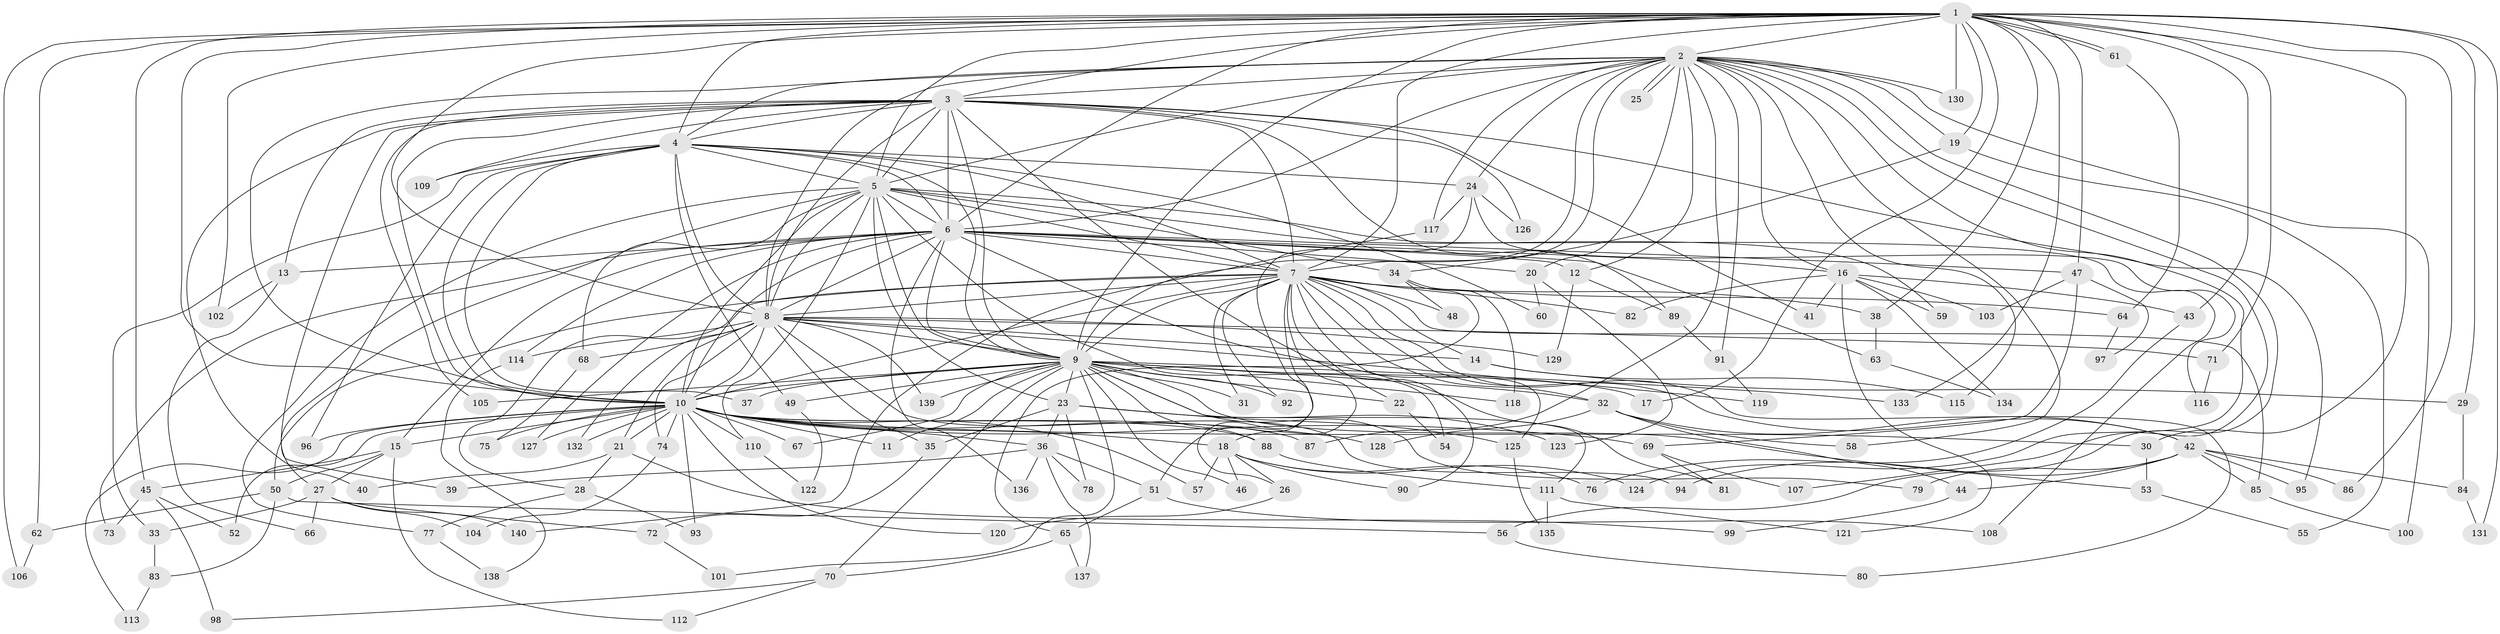 // Generated by graph-tools (version 1.1) at 2025/25/03/09/25 03:25:46]
// undirected, 140 vertices, 305 edges
graph export_dot {
graph [start="1"]
  node [color=gray90,style=filled];
  1;
  2;
  3;
  4;
  5;
  6;
  7;
  8;
  9;
  10;
  11;
  12;
  13;
  14;
  15;
  16;
  17;
  18;
  19;
  20;
  21;
  22;
  23;
  24;
  25;
  26;
  27;
  28;
  29;
  30;
  31;
  32;
  33;
  34;
  35;
  36;
  37;
  38;
  39;
  40;
  41;
  42;
  43;
  44;
  45;
  46;
  47;
  48;
  49;
  50;
  51;
  52;
  53;
  54;
  55;
  56;
  57;
  58;
  59;
  60;
  61;
  62;
  63;
  64;
  65;
  66;
  67;
  68;
  69;
  70;
  71;
  72;
  73;
  74;
  75;
  76;
  77;
  78;
  79;
  80;
  81;
  82;
  83;
  84;
  85;
  86;
  87;
  88;
  89;
  90;
  91;
  92;
  93;
  94;
  95;
  96;
  97;
  98;
  99;
  100;
  101;
  102;
  103;
  104;
  105;
  106;
  107;
  108;
  109;
  110;
  111;
  112;
  113;
  114;
  115;
  116;
  117;
  118;
  119;
  120;
  121;
  122;
  123;
  124;
  125;
  126;
  127;
  128;
  129;
  130;
  131;
  132;
  133;
  134;
  135;
  136;
  137;
  138;
  139;
  140;
  1 -- 2;
  1 -- 3;
  1 -- 4;
  1 -- 5;
  1 -- 6;
  1 -- 7;
  1 -- 8;
  1 -- 9;
  1 -- 10;
  1 -- 17;
  1 -- 19;
  1 -- 29;
  1 -- 30;
  1 -- 38;
  1 -- 43;
  1 -- 45;
  1 -- 47;
  1 -- 61;
  1 -- 61;
  1 -- 62;
  1 -- 71;
  1 -- 86;
  1 -- 102;
  1 -- 106;
  1 -- 130;
  1 -- 131;
  1 -- 133;
  2 -- 3;
  2 -- 4;
  2 -- 5;
  2 -- 6;
  2 -- 7;
  2 -- 8;
  2 -- 9;
  2 -- 10;
  2 -- 12;
  2 -- 16;
  2 -- 19;
  2 -- 20;
  2 -- 24;
  2 -- 25;
  2 -- 25;
  2 -- 56;
  2 -- 58;
  2 -- 87;
  2 -- 91;
  2 -- 100;
  2 -- 107;
  2 -- 115;
  2 -- 117;
  2 -- 124;
  2 -- 130;
  3 -- 4;
  3 -- 5;
  3 -- 6;
  3 -- 7;
  3 -- 8;
  3 -- 9;
  3 -- 10;
  3 -- 13;
  3 -- 39;
  3 -- 40;
  3 -- 41;
  3 -- 89;
  3 -- 90;
  3 -- 95;
  3 -- 105;
  3 -- 109;
  3 -- 126;
  4 -- 5;
  4 -- 6;
  4 -- 7;
  4 -- 8;
  4 -- 9;
  4 -- 10;
  4 -- 24;
  4 -- 33;
  4 -- 37;
  4 -- 49;
  4 -- 60;
  4 -- 96;
  4 -- 109;
  5 -- 6;
  5 -- 7;
  5 -- 8;
  5 -- 9;
  5 -- 10;
  5 -- 23;
  5 -- 27;
  5 -- 34;
  5 -- 54;
  5 -- 59;
  5 -- 68;
  5 -- 77;
  5 -- 108;
  5 -- 110;
  6 -- 7;
  6 -- 8;
  6 -- 9;
  6 -- 10;
  6 -- 12;
  6 -- 13;
  6 -- 15;
  6 -- 16;
  6 -- 20;
  6 -- 47;
  6 -- 63;
  6 -- 73;
  6 -- 81;
  6 -- 114;
  6 -- 127;
  6 -- 136;
  7 -- 8;
  7 -- 9;
  7 -- 10;
  7 -- 14;
  7 -- 18;
  7 -- 22;
  7 -- 28;
  7 -- 31;
  7 -- 32;
  7 -- 38;
  7 -- 42;
  7 -- 48;
  7 -- 50;
  7 -- 51;
  7 -- 64;
  7 -- 80;
  7 -- 82;
  7 -- 85;
  7 -- 92;
  7 -- 125;
  8 -- 9;
  8 -- 10;
  8 -- 14;
  8 -- 21;
  8 -- 35;
  8 -- 68;
  8 -- 71;
  8 -- 74;
  8 -- 94;
  8 -- 114;
  8 -- 119;
  8 -- 129;
  8 -- 132;
  8 -- 139;
  9 -- 10;
  9 -- 11;
  9 -- 17;
  9 -- 22;
  9 -- 23;
  9 -- 31;
  9 -- 32;
  9 -- 37;
  9 -- 46;
  9 -- 49;
  9 -- 53;
  9 -- 67;
  9 -- 70;
  9 -- 79;
  9 -- 88;
  9 -- 92;
  9 -- 101;
  9 -- 105;
  9 -- 111;
  9 -- 118;
  9 -- 133;
  9 -- 139;
  10 -- 11;
  10 -- 15;
  10 -- 18;
  10 -- 21;
  10 -- 30;
  10 -- 36;
  10 -- 52;
  10 -- 57;
  10 -- 67;
  10 -- 69;
  10 -- 74;
  10 -- 75;
  10 -- 87;
  10 -- 88;
  10 -- 93;
  10 -- 96;
  10 -- 110;
  10 -- 113;
  10 -- 120;
  10 -- 127;
  10 -- 128;
  10 -- 132;
  12 -- 89;
  12 -- 129;
  13 -- 66;
  13 -- 102;
  14 -- 29;
  14 -- 115;
  15 -- 27;
  15 -- 45;
  15 -- 50;
  15 -- 112;
  16 -- 41;
  16 -- 43;
  16 -- 59;
  16 -- 82;
  16 -- 103;
  16 -- 121;
  16 -- 134;
  18 -- 26;
  18 -- 46;
  18 -- 57;
  18 -- 76;
  18 -- 90;
  18 -- 124;
  19 -- 34;
  19 -- 55;
  20 -- 60;
  20 -- 123;
  21 -- 28;
  21 -- 40;
  21 -- 99;
  22 -- 54;
  23 -- 35;
  23 -- 36;
  23 -- 78;
  23 -- 123;
  23 -- 125;
  24 -- 26;
  24 -- 116;
  24 -- 117;
  24 -- 126;
  26 -- 120;
  27 -- 33;
  27 -- 66;
  27 -- 72;
  27 -- 104;
  27 -- 140;
  28 -- 77;
  28 -- 93;
  29 -- 84;
  30 -- 53;
  32 -- 42;
  32 -- 44;
  32 -- 58;
  32 -- 128;
  33 -- 83;
  34 -- 48;
  34 -- 65;
  34 -- 118;
  35 -- 72;
  36 -- 39;
  36 -- 51;
  36 -- 78;
  36 -- 136;
  36 -- 137;
  38 -- 63;
  42 -- 44;
  42 -- 79;
  42 -- 84;
  42 -- 85;
  42 -- 86;
  42 -- 94;
  42 -- 95;
  43 -- 76;
  44 -- 99;
  45 -- 52;
  45 -- 73;
  45 -- 98;
  47 -- 69;
  47 -- 97;
  47 -- 103;
  49 -- 122;
  50 -- 56;
  50 -- 62;
  50 -- 83;
  51 -- 65;
  51 -- 108;
  53 -- 55;
  56 -- 80;
  61 -- 64;
  62 -- 106;
  63 -- 134;
  64 -- 97;
  65 -- 70;
  65 -- 137;
  68 -- 75;
  69 -- 81;
  69 -- 107;
  70 -- 98;
  70 -- 112;
  71 -- 116;
  72 -- 101;
  74 -- 104;
  77 -- 138;
  83 -- 113;
  84 -- 131;
  85 -- 100;
  88 -- 111;
  89 -- 91;
  91 -- 119;
  110 -- 122;
  111 -- 121;
  111 -- 135;
  114 -- 138;
  117 -- 140;
  125 -- 135;
}
